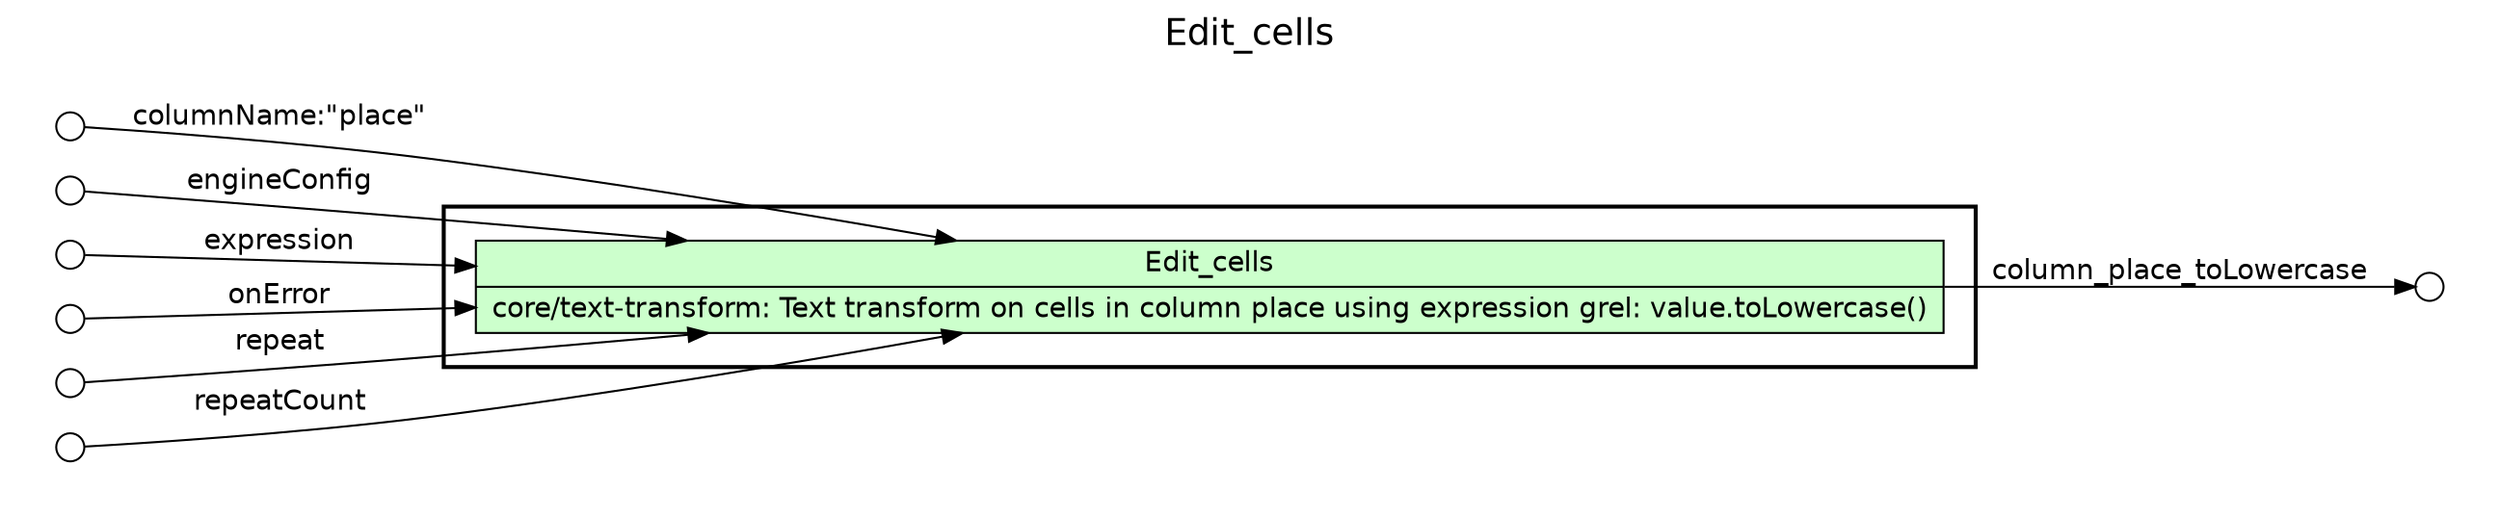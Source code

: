 digraph Workflow {
rankdir=LR
fontname=Helvetica; fontsize=18; labelloc=t
label=Edit_cells
subgraph cluster_workflow_box_outer { label=""; color=black; penwidth=2
subgraph cluster_workflow_box_inner { label=""; penwidth=0
node[shape=box style=filled fillcolor="#CCFFCC" peripheries=1 fontname=Helvetica]
Edit_cells [shape=record rankdir=LR label="{{<f0> Edit_cells |<f1> core/text-transform\: Text transform on cells in column place using expression grel\: value.toLowercase()}}"];
edge[fontname=Helvetica]
}}
subgraph cluster_input_ports_group_outer { label=""; penwidth=0
subgraph cluster_input_ports_group_inner { label=""; penwidth=0
node[shape=circle style=filled fillcolor="#FFFFFF" peripheries=1 fontname=Helvetica width=0.2]
"columnName:\"place\"_input_port" [label=""]
engineConfig_input_port [label=""]
expression_input_port [label=""]
onError_input_port [label=""]
repeat_input_port [label=""]
repeatCount_input_port [label=""]
}}
subgraph cluster_output_ports_group_outer { label=""; penwidth=0
subgraph cluster_output_ports_group_inner { label=""; penwidth=0
node[shape=circle style=filled fillcolor="#FFFFFF" peripheries=1 fontname=Helvetica width=0.2]
column_place_toLowercase_output_port [label=""]
}}
edge[fontname=Helvetica]
"columnName:\"place\"_input_port" -> Edit_cells [label="columnName:\"place\""]
engineConfig_input_port -> Edit_cells [label=engineConfig]
expression_input_port -> Edit_cells [label=expression]
onError_input_port -> Edit_cells [label=onError]
repeat_input_port -> Edit_cells [label=repeat]
repeatCount_input_port -> Edit_cells [label=repeatCount]
edge[fontname=Helvetica]
Edit_cells -> column_place_toLowercase_output_port [label=column_place_toLowercase]
}
